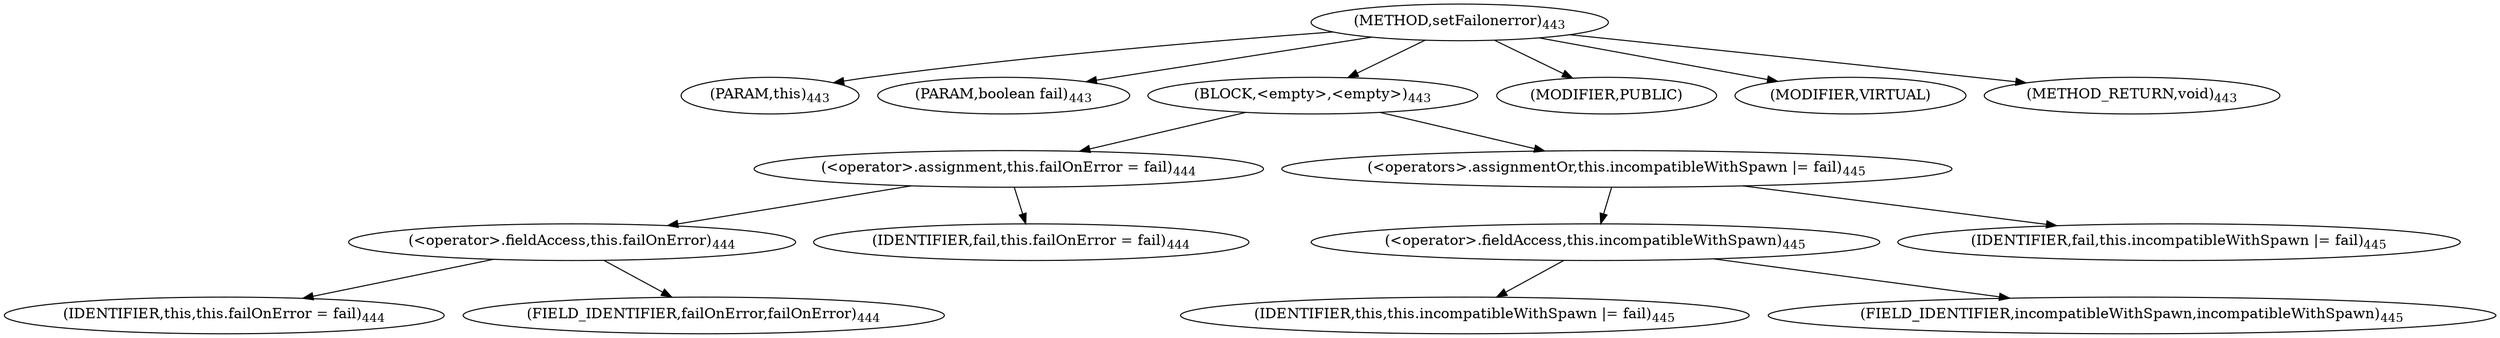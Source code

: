 digraph "setFailonerror" {  
"1087" [label = <(METHOD,setFailonerror)<SUB>443</SUB>> ]
"1088" [label = <(PARAM,this)<SUB>443</SUB>> ]
"1089" [label = <(PARAM,boolean fail)<SUB>443</SUB>> ]
"1090" [label = <(BLOCK,&lt;empty&gt;,&lt;empty&gt;)<SUB>443</SUB>> ]
"1091" [label = <(&lt;operator&gt;.assignment,this.failOnError = fail)<SUB>444</SUB>> ]
"1092" [label = <(&lt;operator&gt;.fieldAccess,this.failOnError)<SUB>444</SUB>> ]
"1093" [label = <(IDENTIFIER,this,this.failOnError = fail)<SUB>444</SUB>> ]
"1094" [label = <(FIELD_IDENTIFIER,failOnError,failOnError)<SUB>444</SUB>> ]
"1095" [label = <(IDENTIFIER,fail,this.failOnError = fail)<SUB>444</SUB>> ]
"1096" [label = <(&lt;operators&gt;.assignmentOr,this.incompatibleWithSpawn |= fail)<SUB>445</SUB>> ]
"1097" [label = <(&lt;operator&gt;.fieldAccess,this.incompatibleWithSpawn)<SUB>445</SUB>> ]
"1098" [label = <(IDENTIFIER,this,this.incompatibleWithSpawn |= fail)<SUB>445</SUB>> ]
"1099" [label = <(FIELD_IDENTIFIER,incompatibleWithSpawn,incompatibleWithSpawn)<SUB>445</SUB>> ]
"1100" [label = <(IDENTIFIER,fail,this.incompatibleWithSpawn |= fail)<SUB>445</SUB>> ]
"1101" [label = <(MODIFIER,PUBLIC)> ]
"1102" [label = <(MODIFIER,VIRTUAL)> ]
"1103" [label = <(METHOD_RETURN,void)<SUB>443</SUB>> ]
  "1087" -> "1088" 
  "1087" -> "1089" 
  "1087" -> "1090" 
  "1087" -> "1101" 
  "1087" -> "1102" 
  "1087" -> "1103" 
  "1090" -> "1091" 
  "1090" -> "1096" 
  "1091" -> "1092" 
  "1091" -> "1095" 
  "1092" -> "1093" 
  "1092" -> "1094" 
  "1096" -> "1097" 
  "1096" -> "1100" 
  "1097" -> "1098" 
  "1097" -> "1099" 
}
